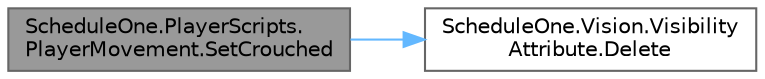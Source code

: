 digraph "ScheduleOne.PlayerScripts.PlayerMovement.SetCrouched"
{
 // LATEX_PDF_SIZE
  bgcolor="transparent";
  edge [fontname=Helvetica,fontsize=10,labelfontname=Helvetica,labelfontsize=10];
  node [fontname=Helvetica,fontsize=10,shape=box,height=0.2,width=0.4];
  rankdir="LR";
  Node1 [id="Node000001",label="ScheduleOne.PlayerScripts.\lPlayerMovement.SetCrouched",height=0.2,width=0.4,color="gray40", fillcolor="grey60", style="filled", fontcolor="black",tooltip=" "];
  Node1 -> Node2 [id="edge1_Node000001_Node000002",color="steelblue1",style="solid",tooltip=" "];
  Node2 [id="Node000002",label="ScheduleOne.Vision.Visibility\lAttribute.Delete",height=0.2,width=0.4,color="grey40", fillcolor="white", style="filled",URL="$class_schedule_one_1_1_vision_1_1_visibility_attribute.html#aa1341541ac8ed86a5733a9dee5c723a7",tooltip=" "];
}
